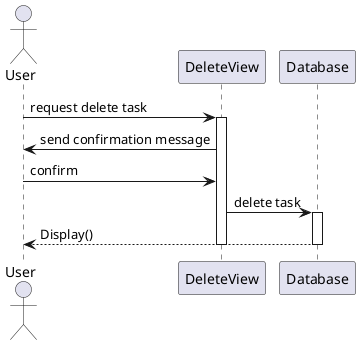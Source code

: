 @startuml
Actor User
User -> DeleteView : request delete task
activate DeleteView
DeleteView -> User : send confirmation message
User -> DeleteView : confirm
DeleteView -> Database : delete task
activate Database
Database --> User : Display()
deactivate Database
deactivate DeleteView
@enduml
